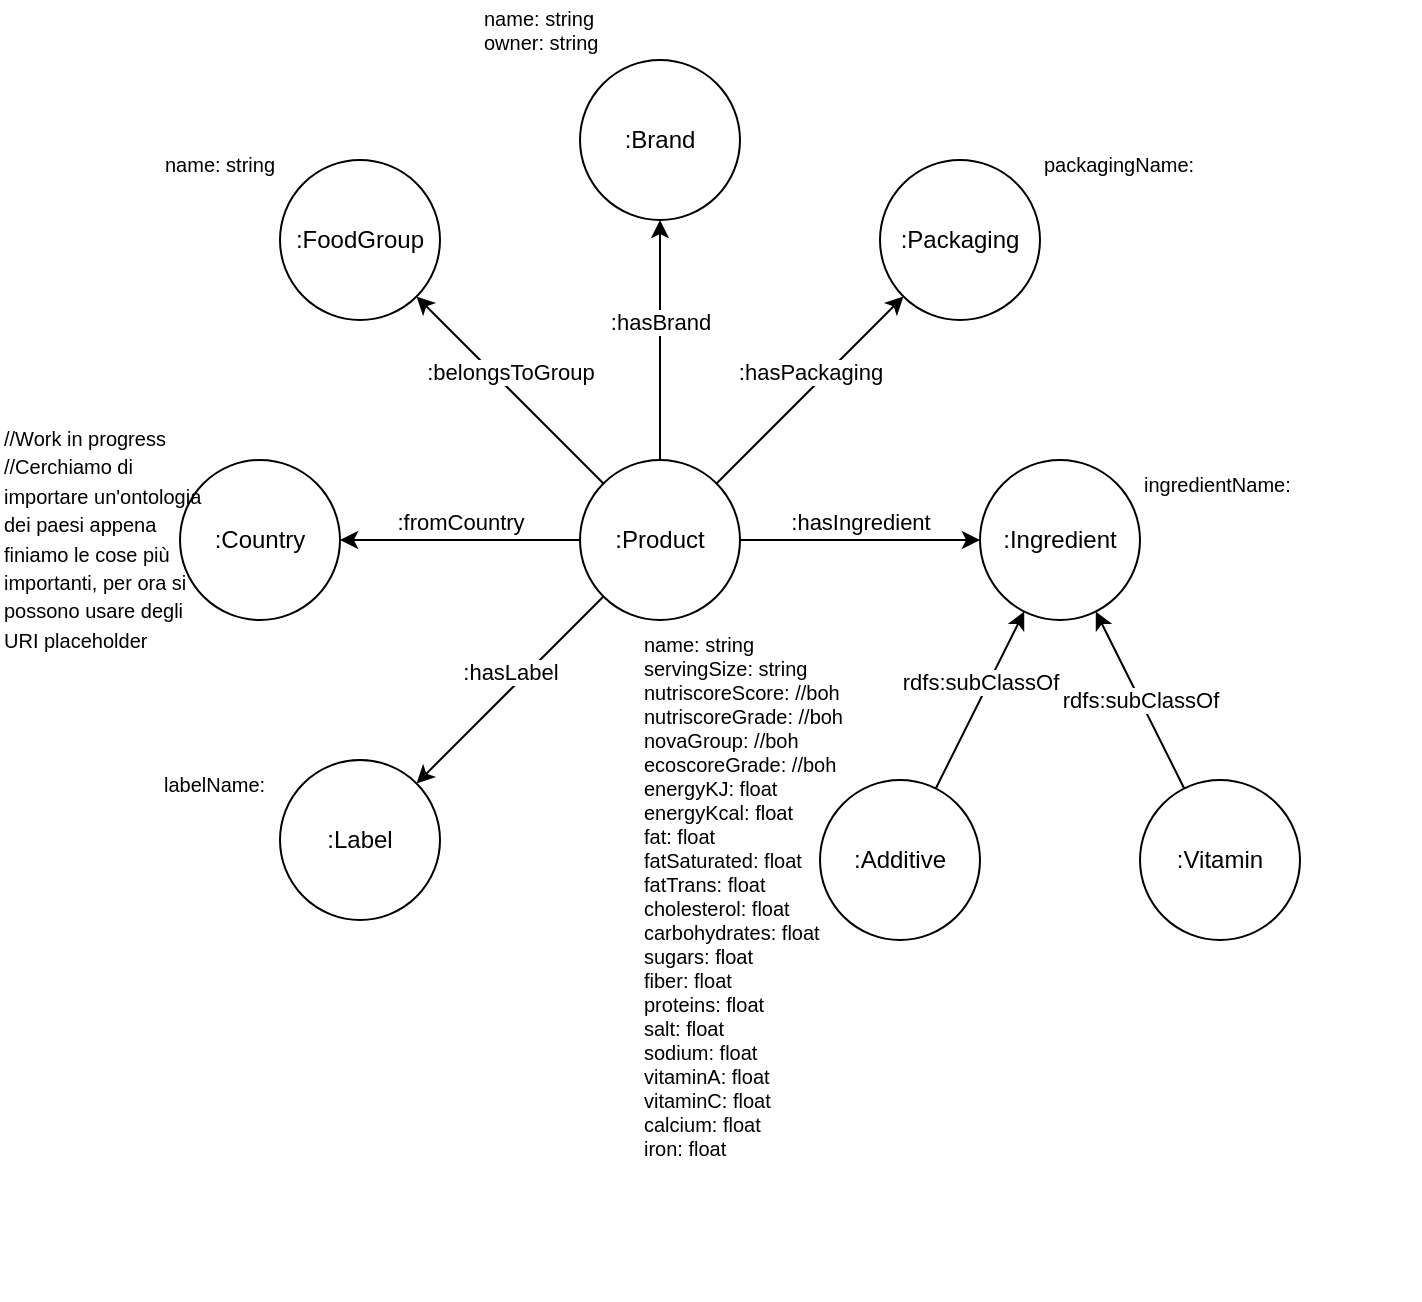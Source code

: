 <mxfile version="22.1.7" type="device">
  <diagram name="Page-1" id="JkanCOTVR1aQbiXiffUx">
    <mxGraphModel dx="989" dy="532" grid="1" gridSize="10" guides="1" tooltips="1" connect="1" arrows="1" fold="1" page="1" pageScale="1" pageWidth="827" pageHeight="1169" math="0" shadow="0">
      <root>
        <mxCell id="0" />
        <mxCell id="1" parent="0" />
        <mxCell id="eKdSbpDFRuJAMHskkcLp-1" value=":Product" style="ellipse;whiteSpace=wrap;html=1;aspect=fixed;" parent="1" vertex="1">
          <mxGeometry x="360" y="360" width="80" height="80" as="geometry" />
        </mxCell>
        <mxCell id="eKdSbpDFRuJAMHskkcLp-2" value=":hasBrand" style="endArrow=classic;html=1;rounded=0;exitX=0.5;exitY=0;exitDx=0;exitDy=0;verticalAlign=bottom;" parent="1" source="eKdSbpDFRuJAMHskkcLp-1" target="eKdSbpDFRuJAMHskkcLp-5" edge="1">
          <mxGeometry width="50" height="50" relative="1" as="geometry">
            <mxPoint x="380" y="400" as="sourcePoint" />
            <mxPoint x="400" y="240" as="targetPoint" />
          </mxGeometry>
        </mxCell>
        <mxCell id="eKdSbpDFRuJAMHskkcLp-3" value=":hasIngredient" style="endArrow=classic;html=1;rounded=0;verticalAlign=bottom;" parent="1" source="eKdSbpDFRuJAMHskkcLp-1" target="eKdSbpDFRuJAMHskkcLp-6" edge="1">
          <mxGeometry width="50" height="50" relative="1" as="geometry">
            <mxPoint x="510" y="350" as="sourcePoint" />
            <mxPoint x="560" y="400" as="targetPoint" />
          </mxGeometry>
        </mxCell>
        <mxCell id="eKdSbpDFRuJAMHskkcLp-4" value=":fromCountry" style="endArrow=classic;html=1;rounded=0;verticalAlign=bottom;" parent="1" source="eKdSbpDFRuJAMHskkcLp-1" target="eKdSbpDFRuJAMHskkcLp-7" edge="1">
          <mxGeometry width="50" height="50" relative="1" as="geometry">
            <mxPoint x="380" y="400" as="sourcePoint" />
            <mxPoint x="240" y="400" as="targetPoint" />
            <mxPoint as="offset" />
          </mxGeometry>
        </mxCell>
        <mxCell id="eKdSbpDFRuJAMHskkcLp-5" value=":Brand" style="ellipse;whiteSpace=wrap;html=1;aspect=fixed;" parent="1" vertex="1">
          <mxGeometry x="360" y="160" width="80" height="80" as="geometry" />
        </mxCell>
        <mxCell id="eKdSbpDFRuJAMHskkcLp-6" value=":Ingredient" style="ellipse;whiteSpace=wrap;html=1;aspect=fixed;" parent="1" vertex="1">
          <mxGeometry x="560.0" y="360.0" width="80" height="80" as="geometry" />
        </mxCell>
        <mxCell id="eKdSbpDFRuJAMHskkcLp-7" value=":Country" style="ellipse;whiteSpace=wrap;html=1;aspect=fixed;" parent="1" vertex="1">
          <mxGeometry x="160" y="360" width="80" height="80" as="geometry" />
        </mxCell>
        <mxCell id="eKdSbpDFRuJAMHskkcLp-8" value="rdfs:subClassOf" style="endArrow=classic;html=1;rounded=0;verticalAlign=bottom;" parent="1" source="eKdSbpDFRuJAMHskkcLp-9" target="eKdSbpDFRuJAMHskkcLp-6" edge="1">
          <mxGeometry width="50" height="50" relative="1" as="geometry">
            <mxPoint x="600" y="520" as="sourcePoint" />
            <mxPoint x="380" y="400" as="targetPoint" />
          </mxGeometry>
        </mxCell>
        <mxCell id="eKdSbpDFRuJAMHskkcLp-9" value=":Additive" style="ellipse;whiteSpace=wrap;html=1;aspect=fixed;" parent="1" vertex="1">
          <mxGeometry x="480.0" y="520" width="80" height="80" as="geometry" />
        </mxCell>
        <mxCell id="eKdSbpDFRuJAMHskkcLp-10" value="rdfs:subClassOf" style="endArrow=classic;html=1;rounded=0;" parent="1" source="eKdSbpDFRuJAMHskkcLp-11" target="eKdSbpDFRuJAMHskkcLp-6" edge="1">
          <mxGeometry width="50" height="50" relative="1" as="geometry">
            <mxPoint x="640" y="520" as="sourcePoint" />
            <mxPoint x="380" y="470" as="targetPoint" />
          </mxGeometry>
        </mxCell>
        <mxCell id="eKdSbpDFRuJAMHskkcLp-11" value=":Vitamin" style="ellipse;whiteSpace=wrap;html=1;aspect=fixed;" parent="1" vertex="1">
          <mxGeometry x="640.0" y="520" width="80" height="80" as="geometry" />
        </mxCell>
        <mxCell id="eKdSbpDFRuJAMHskkcLp-12" value=":hasPackaging" style="endArrow=classic;html=1;rounded=0;verticalAlign=bottom;" parent="1" source="eKdSbpDFRuJAMHskkcLp-1" target="eKdSbpDFRuJAMHskkcLp-15" edge="1">
          <mxGeometry width="50" height="50" relative="1" as="geometry">
            <mxPoint x="380" y="400" as="sourcePoint" />
            <mxPoint x="510" y="290" as="targetPoint" />
          </mxGeometry>
        </mxCell>
        <mxCell id="eKdSbpDFRuJAMHskkcLp-13" value=":belongsToGroup" style="endArrow=classic;html=1;rounded=0;labelPosition=center;verticalLabelPosition=middle;align=center;verticalAlign=bottom;" parent="1" source="eKdSbpDFRuJAMHskkcLp-1" target="eKdSbpDFRuJAMHskkcLp-14" edge="1">
          <mxGeometry width="50" height="50" relative="1" as="geometry">
            <mxPoint x="380" y="400" as="sourcePoint" />
            <mxPoint x="290" y="290" as="targetPoint" />
            <Array as="points">
              <mxPoint x="320" y="320" />
            </Array>
          </mxGeometry>
        </mxCell>
        <mxCell id="eKdSbpDFRuJAMHskkcLp-14" value=":FoodGroup" style="ellipse;whiteSpace=wrap;html=1;aspect=fixed;" parent="1" vertex="1">
          <mxGeometry x="210" y="210.0" width="80" height="80" as="geometry" />
        </mxCell>
        <mxCell id="eKdSbpDFRuJAMHskkcLp-15" value=":Packaging" style="ellipse;whiteSpace=wrap;html=1;aspect=fixed;" parent="1" vertex="1">
          <mxGeometry x="510.0" y="210.0" width="80" height="80" as="geometry" />
        </mxCell>
        <mxCell id="eKdSbpDFRuJAMHskkcLp-17" value="&lt;font size=&quot;1&quot;&gt;//Work in progress&lt;br&gt;//Cerchiamo di importare un&#39;ontologia dei paesi appena finiamo le cose più importanti, per ora si possono usare degli URI placeholder&lt;br&gt;&lt;/font&gt;" style="text;html=1;strokeColor=none;fillColor=none;align=left;verticalAlign=top;whiteSpace=wrap;rounded=0;" parent="1" vertex="1">
          <mxGeometry x="70" y="335" width="110" height="130" as="geometry" />
        </mxCell>
        <mxCell id="eKdSbpDFRuJAMHskkcLp-18" value="name: string&lt;br&gt;" style="text;html=1;strokeColor=none;fillColor=none;align=center;verticalAlign=top;whiteSpace=wrap;rounded=0;fontSize=10;" parent="1" vertex="1">
          <mxGeometry x="140" y="200" width="80" height="30" as="geometry" />
        </mxCell>
        <mxCell id="eKdSbpDFRuJAMHskkcLp-19" value="name: string&lt;br&gt;owner: string" style="text;html=1;strokeColor=none;fillColor=none;align=left;verticalAlign=middle;whiteSpace=wrap;rounded=0;fontSize=10;" parent="1" vertex="1">
          <mxGeometry x="310" y="130" width="80" height="30" as="geometry" />
        </mxCell>
        <mxCell id="eKdSbpDFRuJAMHskkcLp-20" value="packagingName:" style="text;html=1;strokeColor=none;fillColor=none;align=left;verticalAlign=top;whiteSpace=wrap;rounded=0;fontSize=10;" parent="1" vertex="1">
          <mxGeometry x="590" y="200" width="60" height="30" as="geometry" />
        </mxCell>
        <mxCell id="eKdSbpDFRuJAMHskkcLp-21" value="ingredientName:" style="text;html=1;strokeColor=none;fillColor=none;align=left;verticalAlign=top;whiteSpace=wrap;rounded=0;fontSize=10;" parent="1" vertex="1">
          <mxGeometry x="640" y="360" width="140" height="30" as="geometry" />
        </mxCell>
        <mxCell id="eKdSbpDFRuJAMHskkcLp-22" value="name: string&lt;br&gt;servingSize: string&lt;br&gt;nutriscoreScore: //boh&lt;br&gt;nutriscoreGrade: //boh&lt;br&gt;novaGroup: //boh&lt;br&gt;ecoscoreGrade: //boh&lt;br&gt;energyKJ: float&lt;br&gt;energyKcal: float&lt;br&gt;fat: float&lt;br&gt;fatSaturated: float&lt;br&gt;fatTrans: float&lt;br&gt;cholesterol: float&lt;br&gt;carbohydrates: float&lt;br&gt;sugars: float&lt;br&gt;fiber: float&lt;br&gt;proteins: float&lt;br&gt;salt: float&lt;br&gt;sodium: float&lt;br&gt;vitaminA: float&lt;br&gt;vitaminC: float&lt;br&gt;calcium: float&lt;br&gt;iron: float" style="text;html=1;strokeColor=none;fillColor=none;align=left;verticalAlign=top;whiteSpace=wrap;rounded=0;fontSize=10;" parent="1" vertex="1">
          <mxGeometry x="390" y="440" width="160" height="340" as="geometry" />
        </mxCell>
        <mxCell id="GDGbQpmFeKLph3mgRgml-1" value=":hasLabel" style="endArrow=classic;html=1;rounded=0;verticalAlign=bottom;" edge="1" parent="1" source="eKdSbpDFRuJAMHskkcLp-1" target="GDGbQpmFeKLph3mgRgml-2">
          <mxGeometry width="50" height="50" relative="1" as="geometry">
            <mxPoint x="500" y="570" as="sourcePoint" />
            <mxPoint x="290" y="510" as="targetPoint" />
          </mxGeometry>
        </mxCell>
        <mxCell id="GDGbQpmFeKLph3mgRgml-2" value=":Label" style="ellipse;whiteSpace=wrap;html=1;aspect=fixed;" vertex="1" parent="1">
          <mxGeometry x="210" y="510" width="80" height="80" as="geometry" />
        </mxCell>
        <mxCell id="GDGbQpmFeKLph3mgRgml-3" value="labelName:" style="text;html=1;strokeColor=none;fillColor=none;align=left;verticalAlign=top;whiteSpace=wrap;rounded=0;fontSize=10;" vertex="1" parent="1">
          <mxGeometry x="150" y="510" width="60" height="30" as="geometry" />
        </mxCell>
      </root>
    </mxGraphModel>
  </diagram>
</mxfile>

